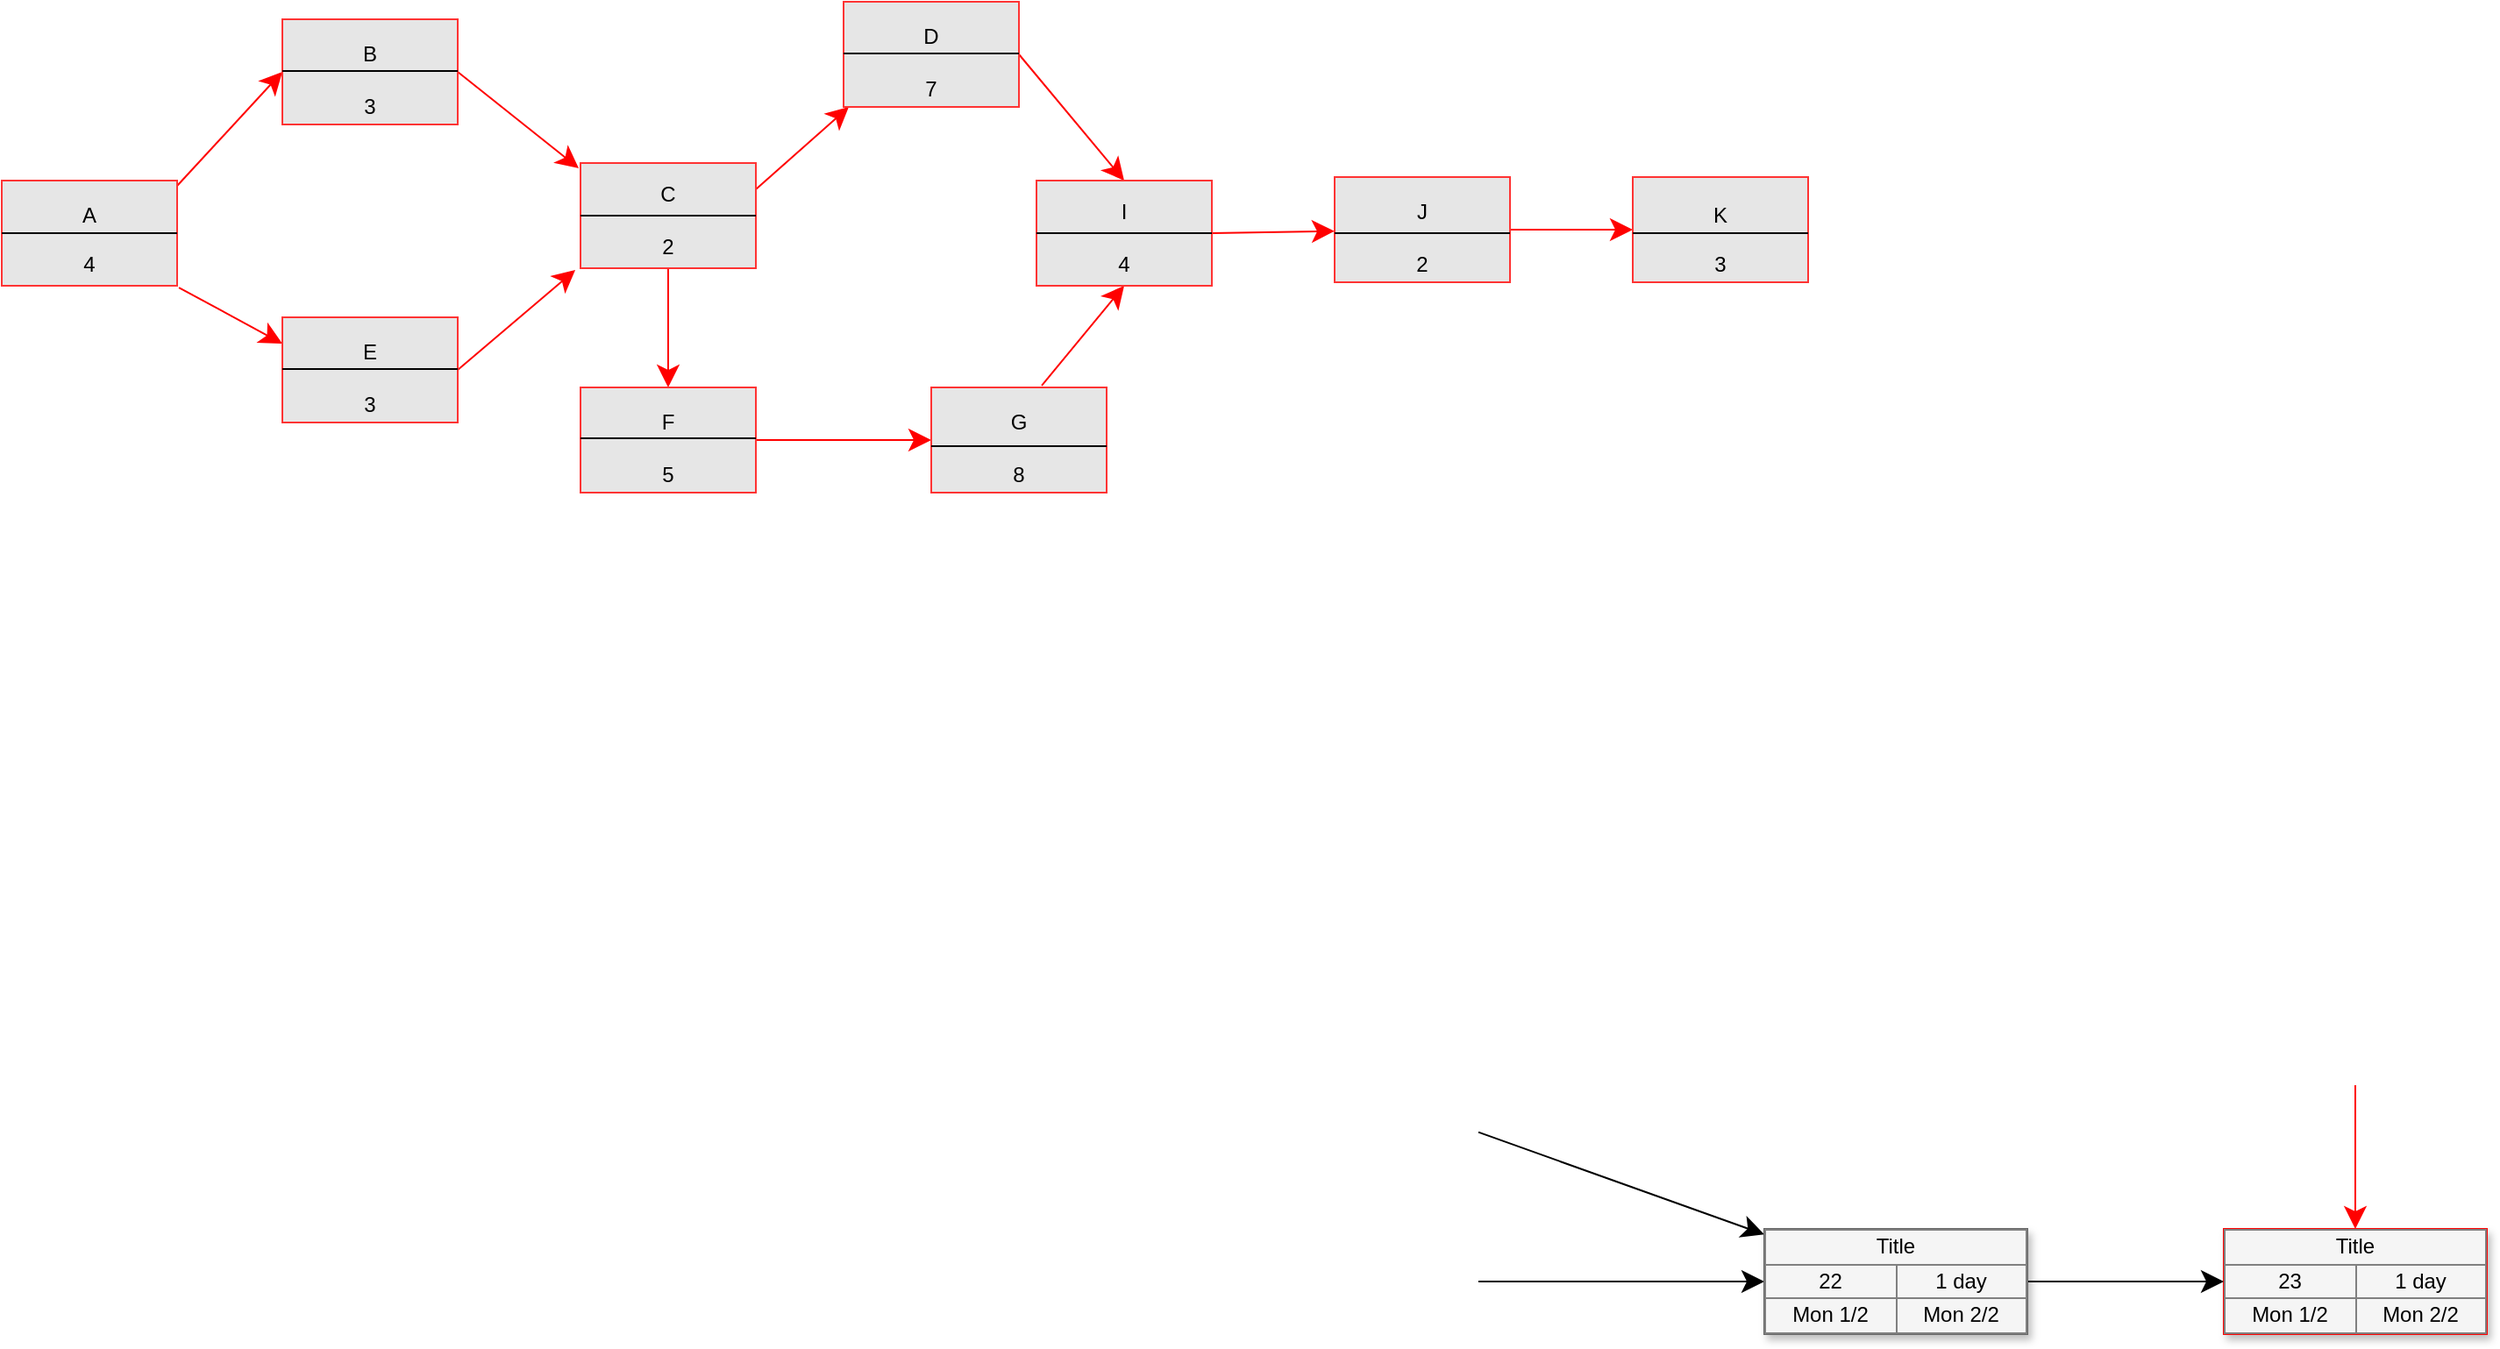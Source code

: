 <mxfile version="11.0.1" type="github"><diagram name="Page-1" id="9c096ad6-e400-ecc8-3e38-643d2caac077"><mxGraphModel dx="1068" dy="450" grid="1" gridSize="10" guides="1" tooltips="1" connect="1" arrows="1" fold="1" page="1" pageScale="1.5" pageWidth="1169" pageHeight="826" background="#ffffff" math="0" shadow="0"><root><mxCell id="0" style=";html=1;"/><mxCell id="1" style=";html=1;" parent="0"/><mxCell id="3cfceab9cabfe5b9-22" style="edgeStyle=none;curved=1;html=1;startSize=10;endArrow=classic;endFill=1;endSize=10;strokeColor=#FF0000;strokeWidth=1;fontSize=12;entryX=0;entryY=0.5;entryDx=0;entryDy=0;exitX=1;exitY=0.05;exitDx=0;exitDy=0;exitPerimeter=0;" parent="1" source="0ANvNGsUqoUM0dz36vY3-4" target="0ANvNGsUqoUM0dz36vY3-9" edge="1"><mxGeometry relative="1" as="geometry"><mxPoint x="317" y="409.125" as="sourcePoint"/><mxPoint x="440" y="360" as="targetPoint"/></mxGeometry></mxCell><mxCell id="3cfceab9cabfe5b9-26" style="edgeStyle=none;curved=1;html=1;startSize=10;endArrow=classic;endFill=1;endSize=10;strokeColor=#FF0000;strokeWidth=1;fontSize=12;exitX=1.01;exitY=1.017;exitDx=0;exitDy=0;exitPerimeter=0;entryX=0;entryY=0.25;entryDx=0;entryDy=0;" parent="1" source="0ANvNGsUqoUM0dz36vY3-4" target="0ANvNGsUqoUM0dz36vY3-14" edge="1"><mxGeometry relative="1" as="geometry"><mxPoint x="317" y="449.333" as="sourcePoint"/><mxPoint x="370" y="490" as="targetPoint"/></mxGeometry></mxCell><mxCell id="3cfceab9cabfe5b9-36" style="edgeStyle=none;curved=1;html=1;startSize=10;endArrow=classic;endFill=1;endSize=10;strokeColor=#FF0000;strokeWidth=1;fontSize=12;" parent="1" target="3cfceab9cabfe5b9-16" edge="1"><mxGeometry relative="1" as="geometry"><mxPoint x="1512" y="918" as="sourcePoint"/></mxGeometry></mxCell><mxCell id="3cfceab9cabfe5b9-24" style="edgeStyle=none;curved=1;html=1;startSize=10;endArrow=classic;endFill=1;endSize=10;strokeColor=#FF0000;strokeWidth=1;fontSize=12;exitX=1;exitY=0.5;exitDx=0;exitDy=0;" parent="1" source="0ANvNGsUqoUM0dz36vY3-21" target="0ANvNGsUqoUM0dz36vY3-22" edge="1"><mxGeometry relative="1" as="geometry"/></mxCell><mxCell id="3cfceab9cabfe5b9-30" style="edgeStyle=none;curved=1;html=1;startSize=10;endArrow=classic;endFill=1;endSize=10;strokeColor=#FF0000;strokeWidth=1;fontSize=12;exitX=0.5;exitY=1;exitDx=0;exitDy=0;entryX=0.5;entryY=0;entryDx=0;entryDy=0;" parent="1" source="0ANvNGsUqoUM0dz36vY3-17" target="0ANvNGsUqoUM0dz36vY3-18" edge="1"><mxGeometry relative="1" as="geometry"><mxPoint x="987" y="462" as="sourcePoint"/><mxPoint x="730" y="500" as="targetPoint"/></mxGeometry></mxCell><mxCell id="3cfceab9cabfe5b9-23" style="edgeStyle=none;curved=1;html=1;startSize=10;endArrow=classic;endFill=1;endSize=10;strokeColor=#FF0000;strokeWidth=1;fontSize=12;exitX=1;exitY=0.25;exitDx=0;exitDy=0;entryX=0.03;entryY=1;entryDx=0;entryDy=0;entryPerimeter=0;" parent="1" source="0ANvNGsUqoUM0dz36vY3-17" target="0ANvNGsUqoUM0dz36vY3-20" edge="1"><mxGeometry relative="1" as="geometry"><mxPoint x="797" y="210" as="sourcePoint"/><mxPoint x="710" y="370" as="targetPoint"/></mxGeometry></mxCell><mxCell id="3cfceab9cabfe5b9-27" style="edgeStyle=none;curved=1;html=1;startSize=10;endArrow=classic;endFill=1;endSize=10;strokeColor=#FF0000;strokeWidth=1;fontSize=12;exitX=1;exitY=0.5;exitDx=0;exitDy=0;entryX=-0.01;entryY=0.05;entryDx=0;entryDy=0;entryPerimeter=0;" parent="1" source="0ANvNGsUqoUM0dz36vY3-9" target="0ANvNGsUqoUM0dz36vY3-17" edge="1"><mxGeometry relative="1" as="geometry"><mxPoint x="667.493" y="432.0" as="sourcePoint"/><mxPoint x="560" y="410" as="targetPoint"/></mxGeometry></mxCell><mxCell id="3cfceab9cabfe5b9-29" style="edgeStyle=none;curved=1;html=1;startSize=10;endArrow=classic;endFill=1;endSize=10;strokeColor=#FF0000;strokeWidth=1;fontSize=12;exitX=1;exitY=0.5;exitDx=0;exitDy=0;entryX=-0.03;entryY=1.017;entryDx=0;entryDy=0;entryPerimeter=0;" parent="1" source="0ANvNGsUqoUM0dz36vY3-14" target="0ANvNGsUqoUM0dz36vY3-17" edge="1"><mxGeometry relative="1" as="geometry"><mxPoint x="677" y="462.0" as="sourcePoint"/><mxPoint x="570" y="470" as="targetPoint"/></mxGeometry></mxCell><mxCell id="3cfceab9cabfe5b9-28" style="edgeStyle=none;curved=1;html=1;startSize=10;endArrow=classic;endFill=1;endSize=10;strokeColor=#FF0000;strokeWidth=1;fontSize=12;exitX=1;exitY=0.5;exitDx=0;exitDy=0;entryX=0;entryY=0.5;entryDx=0;entryDy=0;" parent="1" source="0ANvNGsUqoUM0dz36vY3-18" target="0ANvNGsUqoUM0dz36vY3-19" edge="1"><mxGeometry relative="1" as="geometry"><mxPoint x="987" y="320" as="sourcePoint"/><mxPoint x="800" y="540" as="targetPoint"/></mxGeometry></mxCell><mxCell id="3cfceab9cabfe5b9-32" style="edgeStyle=none;curved=1;html=1;startSize=10;endArrow=classic;endFill=1;endSize=10;strokeColor=#FF0000;strokeWidth=1;fontSize=12;exitX=1;exitY=0.5;exitDx=0;exitDy=0;" parent="1" source="0ANvNGsUqoUM0dz36vY3-22" target="0ANvNGsUqoUM0dz36vY3-24" edge="1"><mxGeometry relative="1" as="geometry"><mxPoint x="1512" y="350" as="sourcePoint"/><mxPoint x="1140" y="430" as="targetPoint"/></mxGeometry></mxCell><mxCell id="3cfceab9cabfe5b9-16" value="&lt;table border=&quot;1&quot; width=&quot;100%&quot; style=&quot;width: 100% ; height: 100% ; border-collapse: collapse&quot;&gt;&lt;tbody&gt;&lt;tr&gt;&lt;td colspan=&quot;2&quot; align=&quot;center&quot;&gt;&lt;font style=&quot;font-size: 12px&quot;&gt;Title&lt;/font&gt;&lt;/td&gt;&lt;/tr&gt;&lt;tr&gt;&lt;td align=&quot;center&quot;&gt;23&lt;/td&gt;&lt;td align=&quot;center&quot;&gt;&lt;font style=&quot;font-size: 12px&quot;&gt;1 day&lt;/font&gt;&lt;/td&gt;&lt;/tr&gt;&lt;tr&gt;&lt;td align=&quot;center&quot;&gt;&lt;font style=&quot;font-size: 12px&quot;&gt;Mon 1/2&lt;/font&gt;&lt;/td&gt;&lt;td align=&quot;center&quot;&gt;&lt;font style=&quot;font-size: 12px&quot;&gt;Mon 2/2&lt;/font&gt;&lt;/td&gt;&lt;/tr&gt;&lt;/tbody&gt;&lt;/table&gt;" style="text;html=1;strokeColor=#FF0000;fillColor=#f5f5f5;overflow=fill;rounded=0;shadow=1;fontSize=12;align=center;" parent="1" vertex="1"><mxGeometry x="1437" y="1000" width="150" height="60" as="geometry"/></mxCell><mxCell id="3cfceab9cabfe5b9-25" style="edgeStyle=none;curved=1;html=1;startSize=10;endArrow=classic;endFill=1;endSize=10;strokeColor=#FF0000;strokeWidth=1;fontSize=12;exitX=1;exitY=0.5;exitDx=0;exitDy=0;entryX=0.5;entryY=0;entryDx=0;entryDy=0;" parent="1" source="0ANvNGsUqoUM0dz36vY3-20" target="0ANvNGsUqoUM0dz36vY3-21" edge="1"><mxGeometry relative="1" as="geometry"/></mxCell><mxCell id="3cfceab9cabfe5b9-31" style="edgeStyle=none;curved=1;html=1;startSize=10;endArrow=classic;endFill=1;endSize=10;strokeColor=#FF0000;strokeWidth=1;fontSize=12;exitX=0.63;exitY=-0.017;exitDx=0;exitDy=0;exitPerimeter=0;entryX=0.5;entryY=1;entryDx=0;entryDy=0;" parent="1" source="0ANvNGsUqoUM0dz36vY3-19" target="0ANvNGsUqoUM0dz36vY3-21" edge="1"><mxGeometry relative="1" as="geometry"><mxPoint x="950" y="450" as="targetPoint"/></mxGeometry></mxCell><mxCell id="3cfceab9cabfe5b9-57" style="edgeStyle=none;curved=1;html=1;startSize=10;endArrow=classic;endFill=1;endSize=10;strokeColor=#000000;strokeWidth=1;fontSize=12;" parent="1" target="3cfceab9cabfe5b9-21" edge="1"><mxGeometry relative="1" as="geometry"><mxPoint x="1012" y="944.837" as="sourcePoint"/></mxGeometry></mxCell><mxCell id="3cfceab9cabfe5b9-40" style="edgeStyle=none;curved=1;html=1;startSize=10;endArrow=classic;endFill=1;endSize=10;strokeColor=#000000;strokeWidth=1;fontSize=12;" parent="1" target="3cfceab9cabfe5b9-21" edge="1"><mxGeometry relative="1" as="geometry"><mxPoint x="1012" y="1030" as="sourcePoint"/></mxGeometry></mxCell><mxCell id="3cfceab9cabfe5b9-41" style="edgeStyle=none;curved=1;html=1;startSize=10;endArrow=classic;endFill=1;endSize=10;strokeColor=#000000;strokeWidth=1;fontSize=12;" parent="1" source="3cfceab9cabfe5b9-21" target="3cfceab9cabfe5b9-16" edge="1"><mxGeometry relative="1" as="geometry"/></mxCell><mxCell id="3cfceab9cabfe5b9-21" value="&lt;table border=&quot;1&quot; width=&quot;100%&quot; style=&quot;width: 100% ; height: 100% ; border-collapse: collapse&quot;&gt;&lt;tbody&gt;&lt;tr&gt;&lt;td colspan=&quot;2&quot; align=&quot;center&quot;&gt;&lt;font style=&quot;font-size: 12px&quot;&gt;Title&lt;/font&gt;&lt;/td&gt;&lt;/tr&gt;&lt;tr&gt;&lt;td align=&quot;center&quot;&gt;22&lt;/td&gt;&lt;td align=&quot;center&quot;&gt;&lt;font style=&quot;font-size: 12px&quot;&gt;1 day&lt;/font&gt;&lt;/td&gt;&lt;/tr&gt;&lt;tr&gt;&lt;td align=&quot;center&quot;&gt;&lt;font style=&quot;font-size: 12px&quot;&gt;Mon 1/2&lt;/font&gt;&lt;/td&gt;&lt;td align=&quot;center&quot;&gt;&lt;font style=&quot;font-size: 12px&quot;&gt;Mon 2/2&lt;/font&gt;&lt;/td&gt;&lt;/tr&gt;&lt;/tbody&gt;&lt;/table&gt;" style="text;html=1;strokeColor=#666666;fillColor=#f5f5f5;overflow=fill;rounded=0;shadow=1;fontSize=12;align=center;" parent="1" vertex="1"><mxGeometry x="1175" y="1000" width="150" height="60" as="geometry"/></mxCell><mxCell id="0ANvNGsUqoUM0dz36vY3-4" value="" style="rounded=0;whiteSpace=wrap;html=1;fillColor=#E6E6E6;shadow=0;strokeColor=#FF3333;" vertex="1" parent="1"><mxGeometry x="170" y="402" width="100" height="60" as="geometry"/></mxCell><mxCell id="0ANvNGsUqoUM0dz36vY3-5" value="" style="endArrow=none;html=1;entryX=1;entryY=0.5;entryDx=0;entryDy=0;exitX=0;exitY=0.5;exitDx=0;exitDy=0;" edge="1" parent="1" source="0ANvNGsUqoUM0dz36vY3-4" target="0ANvNGsUqoUM0dz36vY3-4"><mxGeometry width="50" height="50" relative="1" as="geometry"><mxPoint x="193.5" y="634" as="sourcePoint"/><mxPoint x="243.5" y="584" as="targetPoint"/><Array as="points"/></mxGeometry></mxCell><mxCell id="0ANvNGsUqoUM0dz36vY3-6" value="A" style="text;html=1;strokeColor=none;fillColor=none;align=center;verticalAlign=middle;whiteSpace=wrap;rounded=0;" vertex="1" parent="1"><mxGeometry x="200" y="412" width="40" height="20" as="geometry"/></mxCell><mxCell id="0ANvNGsUqoUM0dz36vY3-7" value="4" style="text;html=1;strokeColor=none;fillColor=none;align=center;verticalAlign=middle;whiteSpace=wrap;rounded=0;" vertex="1" parent="1"><mxGeometry x="200" y="440" width="40" height="20" as="geometry"/></mxCell><mxCell id="0ANvNGsUqoUM0dz36vY3-9" value="" style="rounded=0;whiteSpace=wrap;html=1;fillColor=#E6E6E6;shadow=0;strokeColor=#FF3333;" vertex="1" parent="1"><mxGeometry x="330" y="310" width="100" height="60" as="geometry"/></mxCell><mxCell id="0ANvNGsUqoUM0dz36vY3-14" value="" style="rounded=0;whiteSpace=wrap;html=1;fillColor=#E6E6E6;shadow=0;strokeColor=#FF3333;" vertex="1" parent="1"><mxGeometry x="330" y="480" width="100" height="60" as="geometry"/></mxCell><mxCell id="0ANvNGsUqoUM0dz36vY3-17" value="" style="rounded=0;whiteSpace=wrap;html=1;fillColor=#E6E6E6;shadow=0;strokeColor=#FF3333;" vertex="1" parent="1"><mxGeometry x="500" y="392" width="100" height="60" as="geometry"/></mxCell><mxCell id="0ANvNGsUqoUM0dz36vY3-18" value="" style="rounded=0;whiteSpace=wrap;html=1;fillColor=#E6E6E6;shadow=0;strokeColor=#FF3333;" vertex="1" parent="1"><mxGeometry x="500" y="520" width="100" height="60" as="geometry"/></mxCell><mxCell id="0ANvNGsUqoUM0dz36vY3-19" value="" style="rounded=0;whiteSpace=wrap;html=1;fillColor=#E6E6E6;shadow=0;strokeColor=#FF3333;" vertex="1" parent="1"><mxGeometry x="700" y="520" width="100" height="60" as="geometry"/></mxCell><mxCell id="0ANvNGsUqoUM0dz36vY3-20" value="" style="rounded=0;whiteSpace=wrap;html=1;fillColor=#E6E6E6;shadow=0;strokeColor=#FF3333;" vertex="1" parent="1"><mxGeometry x="650" y="300" width="100" height="60" as="geometry"/></mxCell><mxCell id="0ANvNGsUqoUM0dz36vY3-21" value="" style="rounded=0;whiteSpace=wrap;html=1;fillColor=#E6E6E6;shadow=0;strokeColor=#FF3333;" vertex="1" parent="1"><mxGeometry x="760" y="402" width="100" height="60" as="geometry"/></mxCell><mxCell id="0ANvNGsUqoUM0dz36vY3-22" value="" style="rounded=0;whiteSpace=wrap;html=1;fillColor=#E6E6E6;shadow=0;strokeColor=#FF3333;" vertex="1" parent="1"><mxGeometry x="930" y="400" width="100" height="60" as="geometry"/></mxCell><mxCell id="0ANvNGsUqoUM0dz36vY3-24" value="" style="rounded=0;whiteSpace=wrap;html=1;fillColor=#E6E6E6;shadow=0;strokeColor=#FF3333;" vertex="1" parent="1"><mxGeometry x="1100" y="400" width="100" height="60" as="geometry"/></mxCell><mxCell id="0ANvNGsUqoUM0dz36vY3-27" value="" style="endArrow=none;html=1;entryX=1;entryY=0.5;entryDx=0;entryDy=0;exitX=0;exitY=0.5;exitDx=0;exitDy=0;" edge="1" parent="1"><mxGeometry width="50" height="50" relative="1" as="geometry"><mxPoint x="330" y="509.5" as="sourcePoint"/><mxPoint x="430" y="509.5" as="targetPoint"/><Array as="points"/></mxGeometry></mxCell><mxCell id="0ANvNGsUqoUM0dz36vY3-28" value="" style="endArrow=none;html=1;entryX=1;entryY=0.5;entryDx=0;entryDy=0;exitX=0;exitY=0.5;exitDx=0;exitDy=0;" edge="1" parent="1"><mxGeometry width="50" height="50" relative="1" as="geometry"><mxPoint x="330" y="339.5" as="sourcePoint"/><mxPoint x="430" y="339.5" as="targetPoint"/><Array as="points"/></mxGeometry></mxCell><mxCell id="0ANvNGsUqoUM0dz36vY3-29" value="" style="endArrow=none;html=1;entryX=1;entryY=0.5;entryDx=0;entryDy=0;exitX=0;exitY=0.5;exitDx=0;exitDy=0;" edge="1" parent="1"><mxGeometry width="50" height="50" relative="1" as="geometry"><mxPoint x="650" y="329.5" as="sourcePoint"/><mxPoint x="750" y="329.5" as="targetPoint"/><Array as="points"/></mxGeometry></mxCell><mxCell id="0ANvNGsUqoUM0dz36vY3-30" value="" style="endArrow=none;html=1;entryX=1;entryY=0.5;entryDx=0;entryDy=0;exitX=0;exitY=0.5;exitDx=0;exitDy=0;" edge="1" parent="1"><mxGeometry width="50" height="50" relative="1" as="geometry"><mxPoint x="1100" y="432" as="sourcePoint"/><mxPoint x="1200" y="432" as="targetPoint"/><Array as="points"/></mxGeometry></mxCell><mxCell id="0ANvNGsUqoUM0dz36vY3-31" value="" style="endArrow=none;html=1;entryX=1;entryY=0.5;entryDx=0;entryDy=0;exitX=0;exitY=0.5;exitDx=0;exitDy=0;" edge="1" parent="1"><mxGeometry width="50" height="50" relative="1" as="geometry"><mxPoint x="930" y="432" as="sourcePoint"/><mxPoint x="1030" y="432" as="targetPoint"/><Array as="points"/></mxGeometry></mxCell><mxCell id="0ANvNGsUqoUM0dz36vY3-32" value="" style="endArrow=none;html=1;entryX=1;entryY=0.5;entryDx=0;entryDy=0;exitX=0;exitY=0.5;exitDx=0;exitDy=0;" edge="1" parent="1"><mxGeometry width="50" height="50" relative="1" as="geometry"><mxPoint x="760" y="432" as="sourcePoint"/><mxPoint x="860" y="432" as="targetPoint"/><Array as="points"/></mxGeometry></mxCell><mxCell id="0ANvNGsUqoUM0dz36vY3-33" value="" style="endArrow=none;html=1;entryX=1;entryY=0.5;entryDx=0;entryDy=0;exitX=0;exitY=0.5;exitDx=0;exitDy=0;" edge="1" parent="1"><mxGeometry width="50" height="50" relative="1" as="geometry"><mxPoint x="500" y="422" as="sourcePoint"/><mxPoint x="600" y="422" as="targetPoint"/><Array as="points"/></mxGeometry></mxCell><mxCell id="0ANvNGsUqoUM0dz36vY3-34" value="" style="endArrow=none;html=1;entryX=1;entryY=0.5;entryDx=0;entryDy=0;exitX=0;exitY=0.5;exitDx=0;exitDy=0;" edge="1" parent="1"><mxGeometry width="50" height="50" relative="1" as="geometry"><mxPoint x="500" y="549" as="sourcePoint"/><mxPoint x="600" y="549" as="targetPoint"/><Array as="points"/></mxGeometry></mxCell><mxCell id="0ANvNGsUqoUM0dz36vY3-35" value="" style="endArrow=none;html=1;entryX=1;entryY=0.5;entryDx=0;entryDy=0;exitX=0;exitY=0.5;exitDx=0;exitDy=0;" edge="1" parent="1"><mxGeometry width="50" height="50" relative="1" as="geometry"><mxPoint x="700" y="553.5" as="sourcePoint"/><mxPoint x="800" y="553.5" as="targetPoint"/><Array as="points"/></mxGeometry></mxCell><mxCell id="0ANvNGsUqoUM0dz36vY3-36" value="G" style="text;html=1;strokeColor=none;fillColor=none;align=center;verticalAlign=middle;whiteSpace=wrap;rounded=0;" vertex="1" parent="1"><mxGeometry x="730" y="530" width="40" height="20" as="geometry"/></mxCell><mxCell id="0ANvNGsUqoUM0dz36vY3-37" value="F" style="text;html=1;strokeColor=none;fillColor=none;align=center;verticalAlign=middle;whiteSpace=wrap;rounded=0;" vertex="1" parent="1"><mxGeometry x="530" y="530" width="40" height="20" as="geometry"/></mxCell><mxCell id="0ANvNGsUqoUM0dz36vY3-38" value="D" style="text;html=1;strokeColor=none;fillColor=none;align=center;verticalAlign=middle;whiteSpace=wrap;rounded=0;" vertex="1" parent="1"><mxGeometry x="680" y="310" width="40" height="20" as="geometry"/></mxCell><mxCell id="0ANvNGsUqoUM0dz36vY3-39" value="C" style="text;html=1;strokeColor=none;fillColor=none;align=center;verticalAlign=middle;whiteSpace=wrap;rounded=0;" vertex="1" parent="1"><mxGeometry x="530" y="400" width="40" height="20" as="geometry"/></mxCell><mxCell id="0ANvNGsUqoUM0dz36vY3-40" value="E" style="text;html=1;strokeColor=none;fillColor=none;align=center;verticalAlign=middle;whiteSpace=wrap;rounded=0;" vertex="1" parent="1"><mxGeometry x="360" y="490" width="40" height="20" as="geometry"/></mxCell><mxCell id="0ANvNGsUqoUM0dz36vY3-41" value="B" style="text;html=1;strokeColor=none;fillColor=none;align=center;verticalAlign=middle;whiteSpace=wrap;rounded=0;" vertex="1" parent="1"><mxGeometry x="360" y="320" width="40" height="20" as="geometry"/></mxCell><mxCell id="0ANvNGsUqoUM0dz36vY3-45" value="K" style="text;html=1;strokeColor=none;fillColor=none;align=center;verticalAlign=middle;whiteSpace=wrap;rounded=0;" vertex="1" parent="1"><mxGeometry x="1130" y="412" width="40" height="20" as="geometry"/></mxCell><mxCell id="0ANvNGsUqoUM0dz36vY3-46" value="J" style="text;html=1;strokeColor=none;fillColor=none;align=center;verticalAlign=middle;whiteSpace=wrap;rounded=0;" vertex="1" parent="1"><mxGeometry x="960" y="410" width="40" height="20" as="geometry"/></mxCell><mxCell id="0ANvNGsUqoUM0dz36vY3-47" value="I" style="text;html=1;strokeColor=none;fillColor=none;align=center;verticalAlign=middle;whiteSpace=wrap;rounded=0;" vertex="1" parent="1"><mxGeometry x="790" y="410" width="40" height="20" as="geometry"/></mxCell><mxCell id="0ANvNGsUqoUM0dz36vY3-51" value="2" style="text;html=1;strokeColor=none;fillColor=none;align=center;verticalAlign=middle;whiteSpace=wrap;rounded=0;" vertex="1" parent="1"><mxGeometry x="960" y="440" width="40" height="20" as="geometry"/></mxCell><mxCell id="0ANvNGsUqoUM0dz36vY3-52" value="4" style="text;html=1;strokeColor=none;fillColor=none;align=center;verticalAlign=middle;whiteSpace=wrap;rounded=0;" vertex="1" parent="1"><mxGeometry x="790" y="440" width="40" height="20" as="geometry"/></mxCell><mxCell id="0ANvNGsUqoUM0dz36vY3-53" value="8" style="text;html=1;strokeColor=none;fillColor=none;align=center;verticalAlign=middle;whiteSpace=wrap;rounded=0;" vertex="1" parent="1"><mxGeometry x="730" y="560" width="40" height="20" as="geometry"/></mxCell><mxCell id="0ANvNGsUqoUM0dz36vY3-54" value="5" style="text;html=1;strokeColor=none;fillColor=none;align=center;verticalAlign=middle;whiteSpace=wrap;rounded=0;" vertex="1" parent="1"><mxGeometry x="530" y="560" width="40" height="20" as="geometry"/></mxCell><mxCell id="0ANvNGsUqoUM0dz36vY3-55" value="2" style="text;html=1;strokeColor=none;fillColor=none;align=center;verticalAlign=middle;whiteSpace=wrap;rounded=0;" vertex="1" parent="1"><mxGeometry x="530" y="430" width="40" height="20" as="geometry"/></mxCell><mxCell id="0ANvNGsUqoUM0dz36vY3-56" value="3" style="text;html=1;strokeColor=none;fillColor=none;align=center;verticalAlign=middle;whiteSpace=wrap;rounded=0;" vertex="1" parent="1"><mxGeometry x="360" y="520" width="40" height="20" as="geometry"/></mxCell><mxCell id="0ANvNGsUqoUM0dz36vY3-57" value="3" style="text;html=1;strokeColor=none;fillColor=none;align=center;verticalAlign=middle;whiteSpace=wrap;rounded=0;" vertex="1" parent="1"><mxGeometry x="360" y="350" width="40" height="20" as="geometry"/></mxCell><mxCell id="0ANvNGsUqoUM0dz36vY3-62" value="3" style="text;html=1;strokeColor=none;fillColor=none;align=center;verticalAlign=middle;whiteSpace=wrap;rounded=0;" vertex="1" parent="1"><mxGeometry x="1130" y="440" width="40" height="20" as="geometry"/></mxCell><mxCell id="0ANvNGsUqoUM0dz36vY3-63" value="7" style="text;html=1;strokeColor=none;fillColor=none;align=center;verticalAlign=middle;whiteSpace=wrap;rounded=0;" vertex="1" parent="1"><mxGeometry x="680" y="340" width="40" height="20" as="geometry"/></mxCell></root></mxGraphModel></diagram></mxfile>